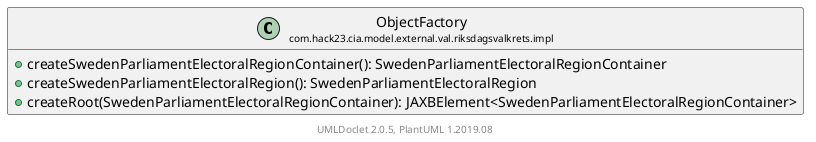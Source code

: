 @startuml
    set namespaceSeparator none
    hide empty fields
    hide empty methods

    class "<size:14>ObjectFactory\n<size:10>com.hack23.cia.model.external.val.riksdagsvalkrets.impl" as com.hack23.cia.model.external.val.riksdagsvalkrets.impl.ObjectFactory [[ObjectFactory.html]] {
        +createSwedenParliamentElectoralRegionContainer(): SwedenParliamentElectoralRegionContainer
        +createSwedenParliamentElectoralRegion(): SwedenParliamentElectoralRegion
        +createRoot(SwedenParliamentElectoralRegionContainer): JAXBElement<SwedenParliamentElectoralRegionContainer>
    }

    center footer UMLDoclet 2.0.5, PlantUML 1.2019.08
@enduml
